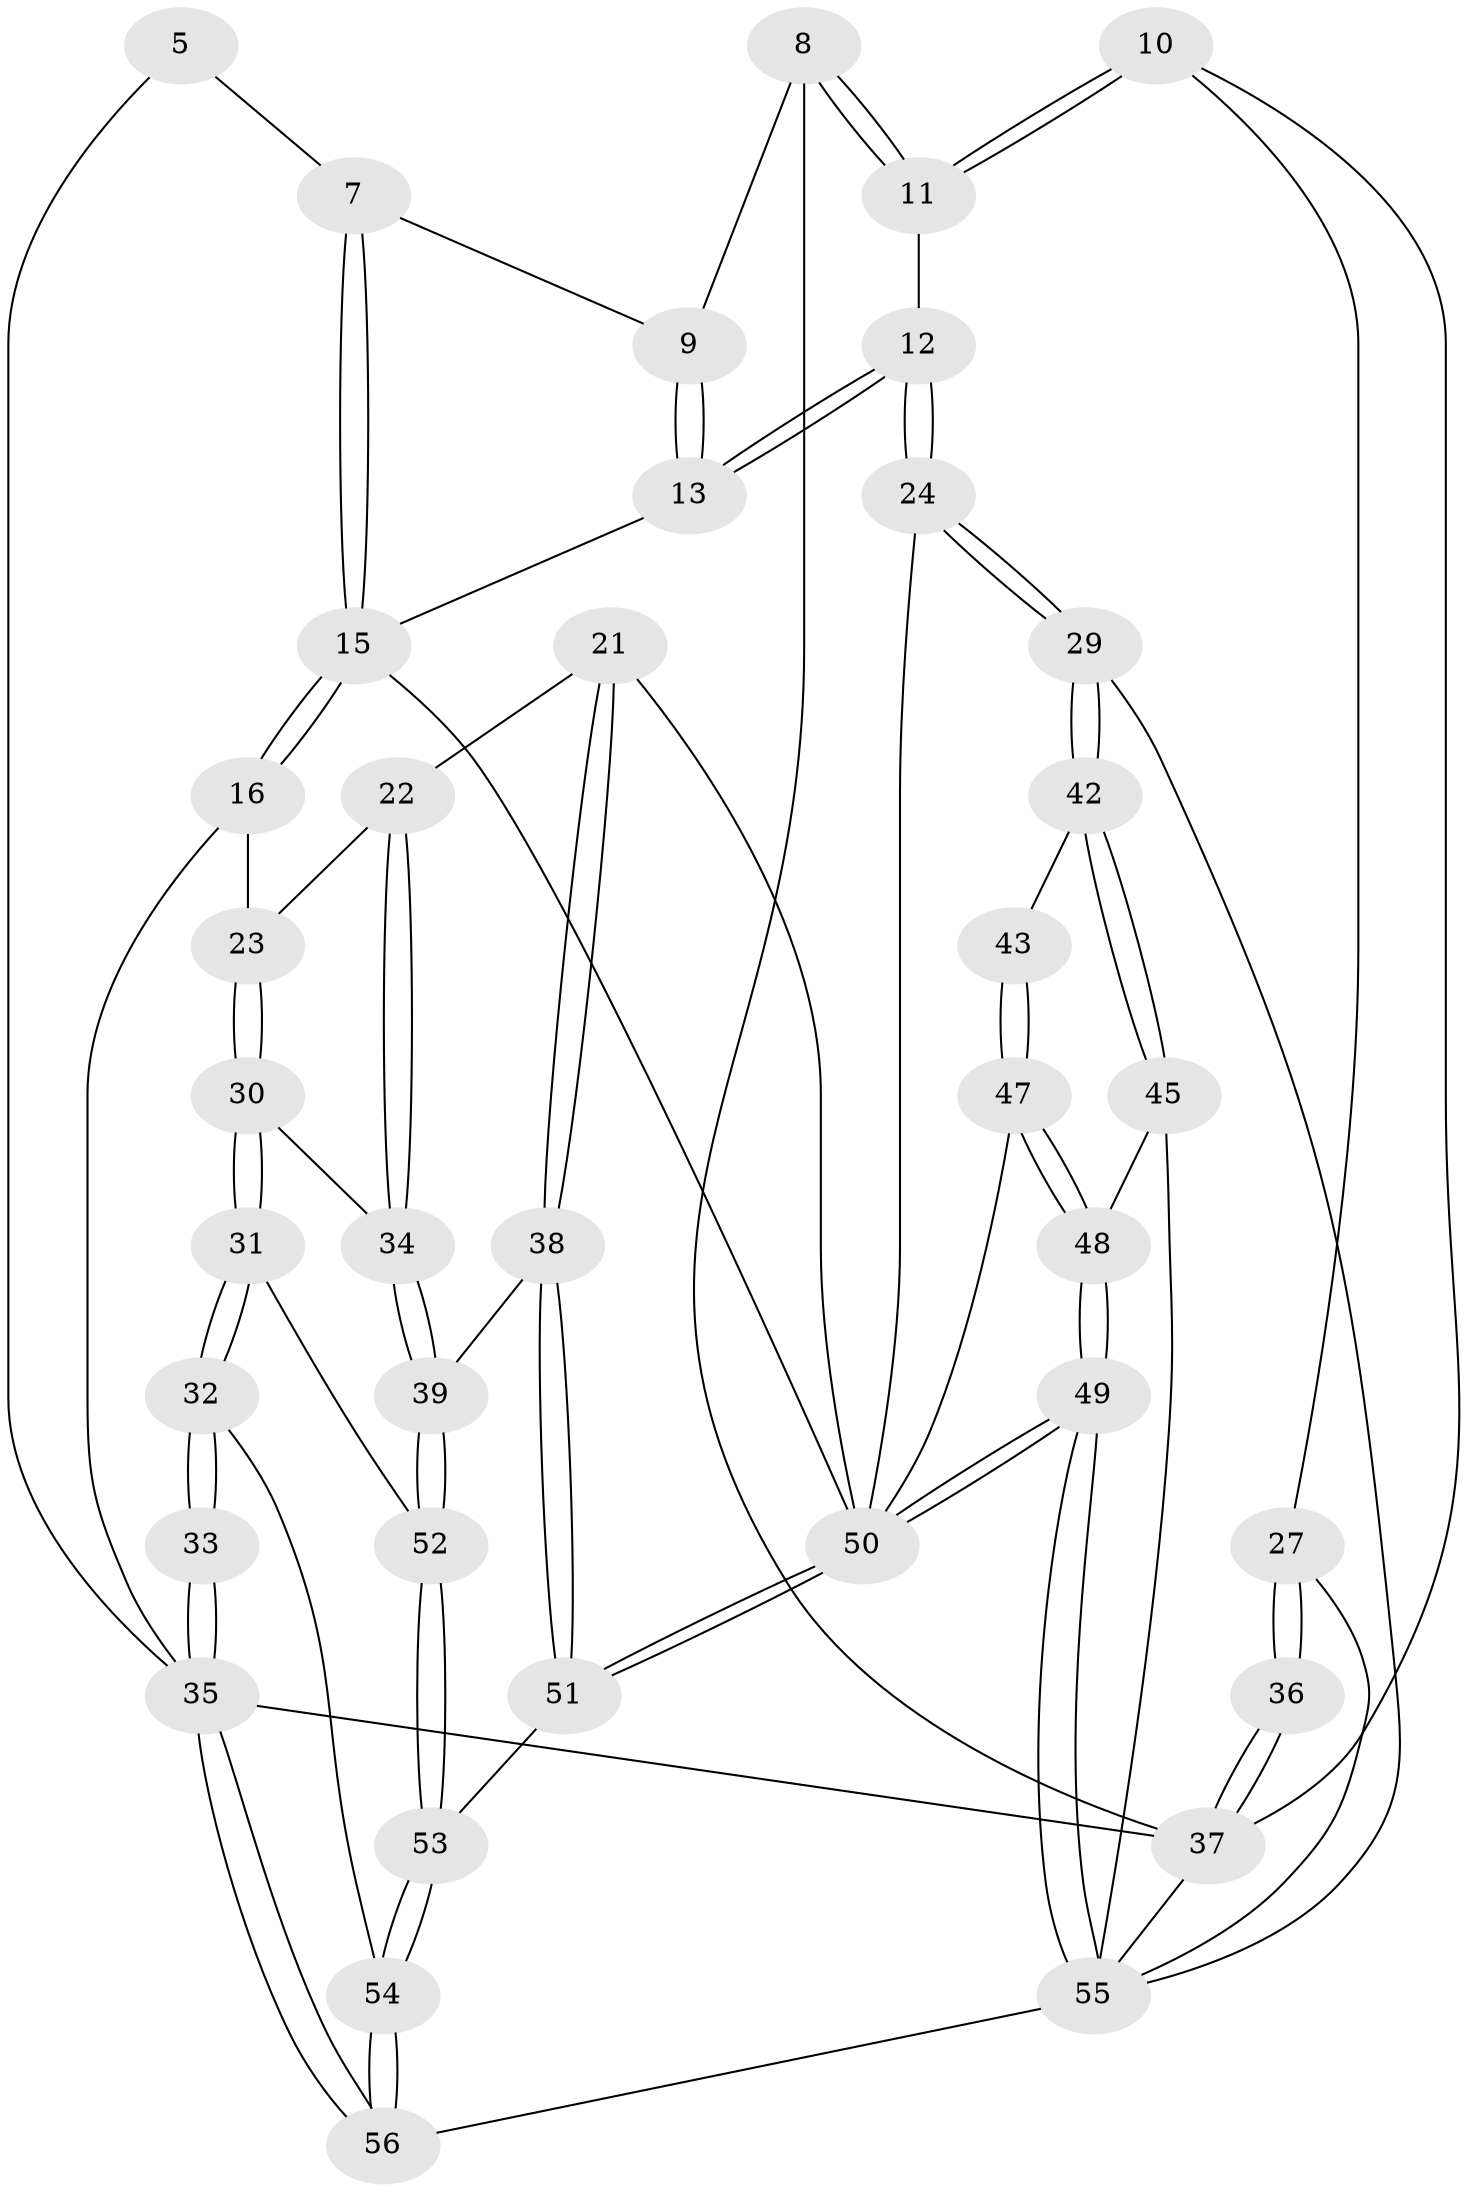 // original degree distribution, {3: 0.03571428571428571, 4: 0.21428571428571427, 6: 0.17857142857142858, 5: 0.5714285714285714}
// Generated by graph-tools (version 1.1) at 2025/04/03/04/25 22:04:42]
// undirected, 39 vertices, 94 edges
graph export_dot {
graph [start="1"]
  node [color=gray90,style=filled];
  5 [pos="+0.34695695256516995+0"];
  7 [pos="+0.47465036879693234+0.1858285587518892"];
  8 [pos="+0.7351135252926434+0.007900692606062827",super="+2"];
  9 [pos="+0.5292119087458065+0.17923657905494228",super="+6"];
  10 [pos="+1+0.283713645496793"];
  11 [pos="+0.85403814190484+0.2796641390857313"];
  12 [pos="+0.7620240236500411+0.38517086390376076"];
  13 [pos="+0.6574710579443352+0.3580959716883182"];
  15 [pos="+0.3673218192664319+0.24773835550531526",super="+14"];
  16 [pos="+0.12190142738287749+0.281519012613768"];
  21 [pos="+0.36144618640853654+0.539128348616251"];
  22 [pos="+0.17904465511947262+0.37172200111669257"];
  23 [pos="+0.13334725551884405+0.30663445593484956"];
  24 [pos="+0.7766348448898074+0.5175721908702083"];
  27 [pos="+0.8665747046335905+0.534740958857692",super="+26"];
  29 [pos="+0.786272835304677+0.5292920165999586"];
  30 [pos="+0.08094522936822543+0.6460867822469097"];
  31 [pos="+0.0795606569409354+0.6485206622879709"];
  32 [pos="+0+0.7276510251077281"];
  33 [pos="+0+0.7120704195239163"];
  34 [pos="+0.19736995855076345+0.6351416778089374"];
  35 [pos="+0+1",super="+4+17"];
  36 [pos="+1+0.6829952984196889"];
  37 [pos="+1+1",super="+3"];
  38 [pos="+0.26886772278777393+0.6645280191886315"];
  39 [pos="+0.21086820520720223+0.6592648162068888"];
  42 [pos="+0.6662010011893977+0.7377058456009002"];
  43 [pos="+0.6245305738158762+0.7147867879761947"];
  45 [pos="+0.7425792552048465+0.8301607849439183"];
  47 [pos="+0.5155333898005161+0.7760534444944995",super="+41+40"];
  48 [pos="+0.49494887200010496+0.7965203081836681"];
  49 [pos="+0.41901011854983633+0.8488765800799793"];
  50 [pos="+0.39804087471242483+0.8144401222977983",super="+20+19+25"];
  51 [pos="+0.33239740223331066+0.7816544914202916"];
  52 [pos="+0.16327921411510765+0.7429782546129423"];
  53 [pos="+0.16372818329315195+0.7819609935902384"];
  54 [pos="+0.11743468097400019+0.8362256992106343"];
  55 [pos="+0.43061411377967945+1",super="+46"];
  56 [pos="+0.16612737091836643+1"];
  5 -- 7;
  5 -- 35;
  7 -- 15;
  7 -- 15;
  7 -- 9;
  8 -- 9 [weight=2];
  8 -- 11;
  8 -- 11;
  8 -- 37;
  9 -- 13;
  9 -- 13;
  10 -- 11;
  10 -- 11;
  10 -- 27;
  10 -- 37;
  11 -- 12;
  12 -- 13;
  12 -- 13;
  12 -- 24;
  12 -- 24;
  13 -- 15;
  15 -- 16;
  15 -- 16;
  15 -- 50;
  16 -- 23;
  16 -- 35;
  21 -- 22;
  21 -- 38;
  21 -- 38;
  21 -- 50;
  22 -- 23;
  22 -- 34;
  22 -- 34;
  23 -- 30;
  23 -- 30;
  24 -- 29;
  24 -- 29;
  24 -- 50;
  27 -- 36 [weight=2];
  27 -- 36;
  27 -- 55;
  29 -- 42;
  29 -- 42;
  29 -- 55;
  30 -- 31;
  30 -- 31;
  30 -- 34;
  31 -- 32;
  31 -- 32;
  31 -- 52;
  32 -- 33;
  32 -- 33;
  32 -- 54;
  33 -- 35 [weight=2];
  33 -- 35;
  34 -- 39;
  34 -- 39;
  35 -- 56;
  35 -- 56;
  35 -- 37 [weight=2];
  36 -- 37;
  36 -- 37;
  37 -- 55;
  38 -- 39;
  38 -- 51;
  38 -- 51;
  39 -- 52;
  39 -- 52;
  42 -- 43;
  42 -- 45;
  42 -- 45;
  43 -- 47 [weight=2];
  43 -- 47;
  45 -- 48;
  45 -- 55;
  47 -- 48;
  47 -- 48;
  47 -- 50 [weight=2];
  48 -- 49;
  48 -- 49;
  49 -- 50;
  49 -- 50;
  49 -- 55;
  49 -- 55;
  50 -- 51;
  50 -- 51;
  51 -- 53;
  52 -- 53;
  52 -- 53;
  53 -- 54;
  53 -- 54;
  54 -- 56;
  54 -- 56;
  55 -- 56;
}
